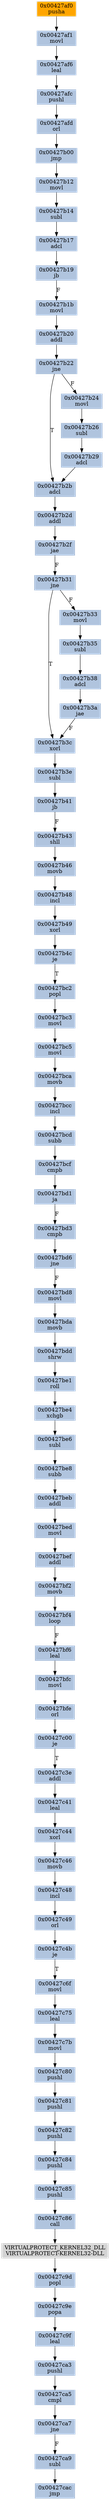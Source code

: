 strict digraph G {
	graph [bgcolor=transparent,
		name=G
	];
	node [color=lightsteelblue,
		fillcolor=lightsteelblue,
		shape=rectangle,
		style=filled
	];
	"0x00427b20"	[label="0x00427b20
addl"];
	"0x00427b22"	[label="0x00427b22
jne"];
	"0x00427b20" -> "0x00427b22"	[color="#000000"];
	"0x00427b3c"	[label="0x00427b3c
xorl"];
	"0x00427b3e"	[label="0x00427b3e
subl"];
	"0x00427b3c" -> "0x00427b3e"	[color="#000000"];
	"0x00427b00"	[label="0x00427b00
jmp"];
	"0x00427b12"	[label="0x00427b12
movl"];
	"0x00427b00" -> "0x00427b12"	[color="#000000"];
	"0x00427c00"	[label="0x00427c00
je"];
	"0x00427c3e"	[label="0x00427c3e
addl"];
	"0x00427c00" -> "0x00427c3e"	[color="#000000",
		label=T];
	"0x00427b14"	[label="0x00427b14
subl"];
	"0x00427b12" -> "0x00427b14"	[color="#000000"];
	"0x00427c85"	[label="0x00427c85
pushl"];
	"0x00427c86"	[label="0x00427c86
call"];
	"0x00427c85" -> "0x00427c86"	[color="#000000"];
	"0x00427c81"	[label="0x00427c81
pushl"];
	"0x00427c82"	[label="0x00427c82
pushl"];
	"0x00427c81" -> "0x00427c82"	[color="#000000"];
	"0x00427af6"	[label="0x00427af6
leal"];
	"0x00427afc"	[label="0x00427afc
pushl"];
	"0x00427af6" -> "0x00427afc"	[color="#000000"];
	"0x00427ca7"	[label="0x00427ca7
jne"];
	"0x00427ca9"	[label="0x00427ca9
subl"];
	"0x00427ca7" -> "0x00427ca9"	[color="#000000",
		label=F];
	"0x00427bf6"	[label="0x00427bf6
leal"];
	"0x00427bfc"	[label="0x00427bfc
movl"];
	"0x00427bf6" -> "0x00427bfc"	[color="#000000"];
	"0x00427c46"	[label="0x00427c46
movb"];
	"0x00427c48"	[label="0x00427c48
incl"];
	"0x00427c46" -> "0x00427c48"	[color="#000000"];
	"0x00427b2b"	[label="0x00427b2b
adcl"];
	"0x00427b2d"	[label="0x00427b2d
addl"];
	"0x00427b2b" -> "0x00427b2d"	[color="#000000"];
	"0x00427b19"	[label="0x00427b19
jb"];
	"0x00427b1b"	[label="0x00427b1b
movl"];
	"0x00427b19" -> "0x00427b1b"	[color="#000000",
		label=F];
	"0x00427c41"	[label="0x00427c41
leal"];
	"0x00427c44"	[label="0x00427c44
xorl"];
	"0x00427c41" -> "0x00427c44"	[color="#000000"];
	"0x00427b2f"	[label="0x00427b2f
jae"];
	"0x00427b2d" -> "0x00427b2f"	[color="#000000"];
	"0x00427bcf"	[label="0x00427bcf
cmpb"];
	"0x00427bd1"	[label="0x00427bd1
ja"];
	"0x00427bcf" -> "0x00427bd1"	[color="#000000"];
	"0x00427bf4"	[label="0x00427bf4
loop"];
	"0x00427bf4" -> "0x00427bf6"	[color="#000000",
		label=F];
	"0x00427bd3"	[label="0x00427bd3
cmpb"];
	"0x00427bd6"	[label="0x00427bd6
jne"];
	"0x00427bd3" -> "0x00427bd6"	[color="#000000"];
	"0x00427beb"	[label="0x00427beb
addl"];
	"0x00427bed"	[label="0x00427bed
movl"];
	"0x00427beb" -> "0x00427bed"	[color="#000000"];
	"0x00427b31"	[label="0x00427b31
jne"];
	"0x00427b2f" -> "0x00427b31"	[color="#000000",
		label=F];
	"0x00427bca"	[label="0x00427bca
movb"];
	"0x00427bcc"	[label="0x00427bcc
incl"];
	"0x00427bca" -> "0x00427bcc"	[color="#000000"];
	"0x00427be4"	[label="0x00427be4
xchgb"];
	"0x00427be6"	[label="0x00427be6
subl"];
	"0x00427be4" -> "0x00427be6"	[color="#000000"];
	"0x00427c49"	[label="0x00427c49
orl"];
	"0x00427c4b"	[label="0x00427c4b
je"];
	"0x00427c49" -> "0x00427c4b"	[color="#000000"];
	"0x00427bcd"	[label="0x00427bcd
subb"];
	"0x00427bcd" -> "0x00427bcf"	[color="#000000"];
	"0x00427c7b"	[label="0x00427c7b
movl"];
	"0x00427c80"	[label="0x00427c80
pushl"];
	"0x00427c7b" -> "0x00427c80"	[color="#000000"];
	"0x00427c3e" -> "0x00427c41"	[color="#000000"];
	"0x00427b41"	[label="0x00427b41
jb"];
	"0x00427b43"	[label="0x00427b43
shll"];
	"0x00427b41" -> "0x00427b43"	[color="#000000",
		label=F];
	"0x00427bc3"	[label="0x00427bc3
movl"];
	"0x00427bc5"	[label="0x00427bc5
movl"];
	"0x00427bc3" -> "0x00427bc5"	[color="#000000"];
	"0x00427b3a"	[label="0x00427b3a
jae"];
	"0x00427b3a" -> "0x00427b3c"	[color="#000000",
		label=F];
	"0x00427b26"	[label="0x00427b26
subl"];
	"0x00427b29"	[label="0x00427b29
adcl"];
	"0x00427b26" -> "0x00427b29"	[color="#000000"];
	"0x00427b35"	[label="0x00427b35
subl"];
	"0x00427b38"	[label="0x00427b38
adcl"];
	"0x00427b35" -> "0x00427b38"	[color="#000000"];
	"0x00427bd8"	[label="0x00427bd8
movl"];
	"0x00427bd6" -> "0x00427bd8"	[color="#000000",
		label=F];
	"0x00427b46"	[label="0x00427b46
movb"];
	"0x00427b43" -> "0x00427b46"	[color="#000000"];
	"0x00427c75"	[label="0x00427c75
leal"];
	"0x00427c75" -> "0x00427c7b"	[color="#000000"];
	"0x00427c48" -> "0x00427c49"	[color="#000000"];
	"0x00427c9f"	[label="0x00427c9f
leal"];
	"0x00427ca3"	[label="0x00427ca3
pushl"];
	"0x00427c9f" -> "0x00427ca3"	[color="#000000"];
	"0x00427bdd"	[label="0x00427bdd
shrw"];
	"0x00427be1"	[label="0x00427be1
roll"];
	"0x00427bdd" -> "0x00427be1"	[color="#000000"];
	"0x00427bc2"	[label="0x00427bc2
popl"];
	"0x00427bc2" -> "0x00427bc3"	[color="#000000"];
	"0x00427c6f"	[label="0x00427c6f
movl"];
	"0x00427c4b" -> "0x00427c6f"	[color="#000000",
		label=T];
	"0x00427bda"	[label="0x00427bda
movb"];
	"0x00427bd8" -> "0x00427bda"	[color="#000000"];
	"0x00427b24"	[label="0x00427b24
movl"];
	"0x00427b24" -> "0x00427b26"	[color="#000000"];
	"0x00427c44" -> "0x00427c46"	[color="#000000"];
	"0x00427c6f" -> "0x00427c75"	[color="#000000"];
	"0x00427b4c"	[label="0x00427b4c
je"];
	"0x00427b4c" -> "0x00427bc2"	[color="#000000",
		label=T];
	"0x00427b29" -> "0x00427b2b"	[color="#000000"];
	VIRTUALPROTECT_KERNEL32_DLL	[color=lightgrey,
		fillcolor=lightgrey,
		label="VIRTUALPROTECT_KERNEL32_DLL
VIRTUALPROTECT-KERNEL32-DLL"];
	"0x00427c86" -> VIRTUALPROTECT_KERNEL32_DLL	[color="#000000"];
	"0x00427cac"	[label="0x00427cac
jmp"];
	"0x00427ca9" -> "0x00427cac"	[color="#000000"];
	"0x00427bd1" -> "0x00427bd3"	[color="#000000",
		label=F];
	"0x00427bfe"	[label="0x00427bfe
orl"];
	"0x00427bfc" -> "0x00427bfe"	[color="#000000"];
	"0x00427b48"	[label="0x00427b48
incl"];
	"0x00427b49"	[label="0x00427b49
xorl"];
	"0x00427b48" -> "0x00427b49"	[color="#000000"];
	"0x00427c80" -> "0x00427c81"	[color="#000000"];
	"0x00427bef"	[label="0x00427bef
addl"];
	"0x00427bf2"	[label="0x00427bf2
movb"];
	"0x00427bef" -> "0x00427bf2"	[color="#000000"];
	"0x00427bf2" -> "0x00427bf4"	[color="#000000"];
	"0x00427ca5"	[label="0x00427ca5
cmpl"];
	"0x00427ca3" -> "0x00427ca5"	[color="#000000"];
	"0x00427b22" -> "0x00427b2b"	[color="#000000",
		label=T];
	"0x00427b22" -> "0x00427b24"	[color="#000000",
		label=F];
	"0x00427b1b" -> "0x00427b20"	[color="#000000"];
	"0x00427b17"	[label="0x00427b17
adcl"];
	"0x00427b17" -> "0x00427b19"	[color="#000000"];
	"0x00427be8"	[label="0x00427be8
subb"];
	"0x00427be6" -> "0x00427be8"	[color="#000000"];
	"0x00427afd"	[label="0x00427afd
orl"];
	"0x00427afd" -> "0x00427b00"	[color="#000000"];
	"0x00427b3e" -> "0x00427b41"	[color="#000000"];
	"0x00427be1" -> "0x00427be4"	[color="#000000"];
	"0x00427bed" -> "0x00427bef"	[color="#000000"];
	"0x00427be8" -> "0x00427beb"	[color="#000000"];
	"0x00427c9e"	[label="0x00427c9e
popa"];
	"0x00427c9e" -> "0x00427c9f"	[color="#000000"];
	"0x00427bcc" -> "0x00427bcd"	[color="#000000"];
	"0x00427bfe" -> "0x00427c00"	[color="#000000"];
	"0x00427af1"	[label="0x00427af1
movl"];
	"0x00427af1" -> "0x00427af6"	[color="#000000"];
	"0x00427afc" -> "0x00427afd"	[color="#000000"];
	"0x00427b31" -> "0x00427b3c"	[color="#000000",
		label=T];
	"0x00427b33"	[label="0x00427b33
movl"];
	"0x00427b31" -> "0x00427b33"	[color="#000000",
		label=F];
	"0x00427c84"	[label="0x00427c84
pushl"];
	"0x00427c84" -> "0x00427c85"	[color="#000000"];
	"0x00427ca5" -> "0x00427ca7"	[color="#000000"];
	"0x00427b49" -> "0x00427b4c"	[color="#000000"];
	"0x00427bc5" -> "0x00427bca"	[color="#000000"];
	"0x00427b33" -> "0x00427b35"	[color="#000000"];
	"0x00427c9d"	[label="0x00427c9d
popl"];
	VIRTUALPROTECT_KERNEL32_DLL -> "0x00427c9d"	[color="#000000"];
	"0x00427b46" -> "0x00427b48"	[color="#000000"];
	"0x00427b14" -> "0x00427b17"	[color="#000000"];
	"0x00427c82" -> "0x00427c84"	[color="#000000"];
	"0x00427c9d" -> "0x00427c9e"	[color="#000000"];
	"0x00427af0"	[color=lightgrey,
		fillcolor=orange,
		label="0x00427af0
pusha"];
	"0x00427af0" -> "0x00427af1"	[color="#000000"];
	"0x00427bda" -> "0x00427bdd"	[color="#000000"];
	"0x00427b38" -> "0x00427b3a"	[color="#000000"];
}
